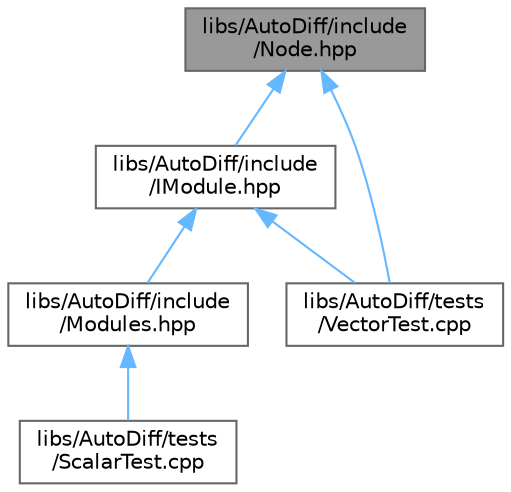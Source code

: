 digraph "libs/AutoDiff/include/Node.hpp"
{
 // LATEX_PDF_SIZE
  bgcolor="transparent";
  edge [fontname=Helvetica,fontsize=10,labelfontname=Helvetica,labelfontsize=10];
  node [fontname=Helvetica,fontsize=10,shape=box,height=0.2,width=0.4];
  Node1 [id="Node000001",label="libs/AutoDiff/include\l/Node.hpp",height=0.2,width=0.4,color="gray40", fillcolor="grey60", style="filled", fontcolor="black",tooltip="Defines the Node class for automatic differentiation."];
  Node1 -> Node2 [id="edge1_Node000001_Node000002",dir="back",color="steelblue1",style="solid",tooltip=" "];
  Node2 [id="Node000002",label="libs/AutoDiff/include\l/IModule.hpp",height=0.2,width=0.4,color="grey40", fillcolor="white", style="filled",URL="$IModule_8hpp.html",tooltip="Defines the IModule interface and macros for creating modules in an automatic differentiation framewo..."];
  Node2 -> Node3 [id="edge2_Node000002_Node000003",dir="back",color="steelblue1",style="solid",tooltip=" "];
  Node3 [id="Node000003",label="libs/AutoDiff/include\l/Modules.hpp",height=0.2,width=0.4,color="grey40", fillcolor="white", style="filled",URL="$Modules_8hpp.html",tooltip=" "];
  Node3 -> Node4 [id="edge3_Node000003_Node000004",dir="back",color="steelblue1",style="solid",tooltip=" "];
  Node4 [id="Node000004",label="libs/AutoDiff/tests\l/ScalarTest.cpp",height=0.2,width=0.4,color="grey40", fillcolor="white", style="filled",URL="$ScalarTest_8cpp.html",tooltip=" "];
  Node2 -> Node5 [id="edge4_Node000002_Node000005",dir="back",color="steelblue1",style="solid",tooltip=" "];
  Node5 [id="Node000005",label="libs/AutoDiff/tests\l/VectorTest.cpp",height=0.2,width=0.4,color="grey40", fillcolor="white", style="filled",URL="$VectorTest_8cpp.html",tooltip=" "];
  Node1 -> Node5 [id="edge5_Node000001_Node000005",dir="back",color="steelblue1",style="solid",tooltip=" "];
}
